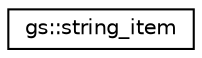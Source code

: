 digraph "Graphical Class Hierarchy"
{
 // LATEX_PDF_SIZE
  edge [fontname="Helvetica",fontsize="10",labelfontname="Helvetica",labelfontsize="10"];
  node [fontname="Helvetica",fontsize="10",shape=record];
  rankdir="LR";
  Node0 [label="gs::string_item",height=0.2,width=0.4,color="black", fillcolor="white", style="filled",URL="$structgs_1_1string__item.html",tooltip=" "];
}
